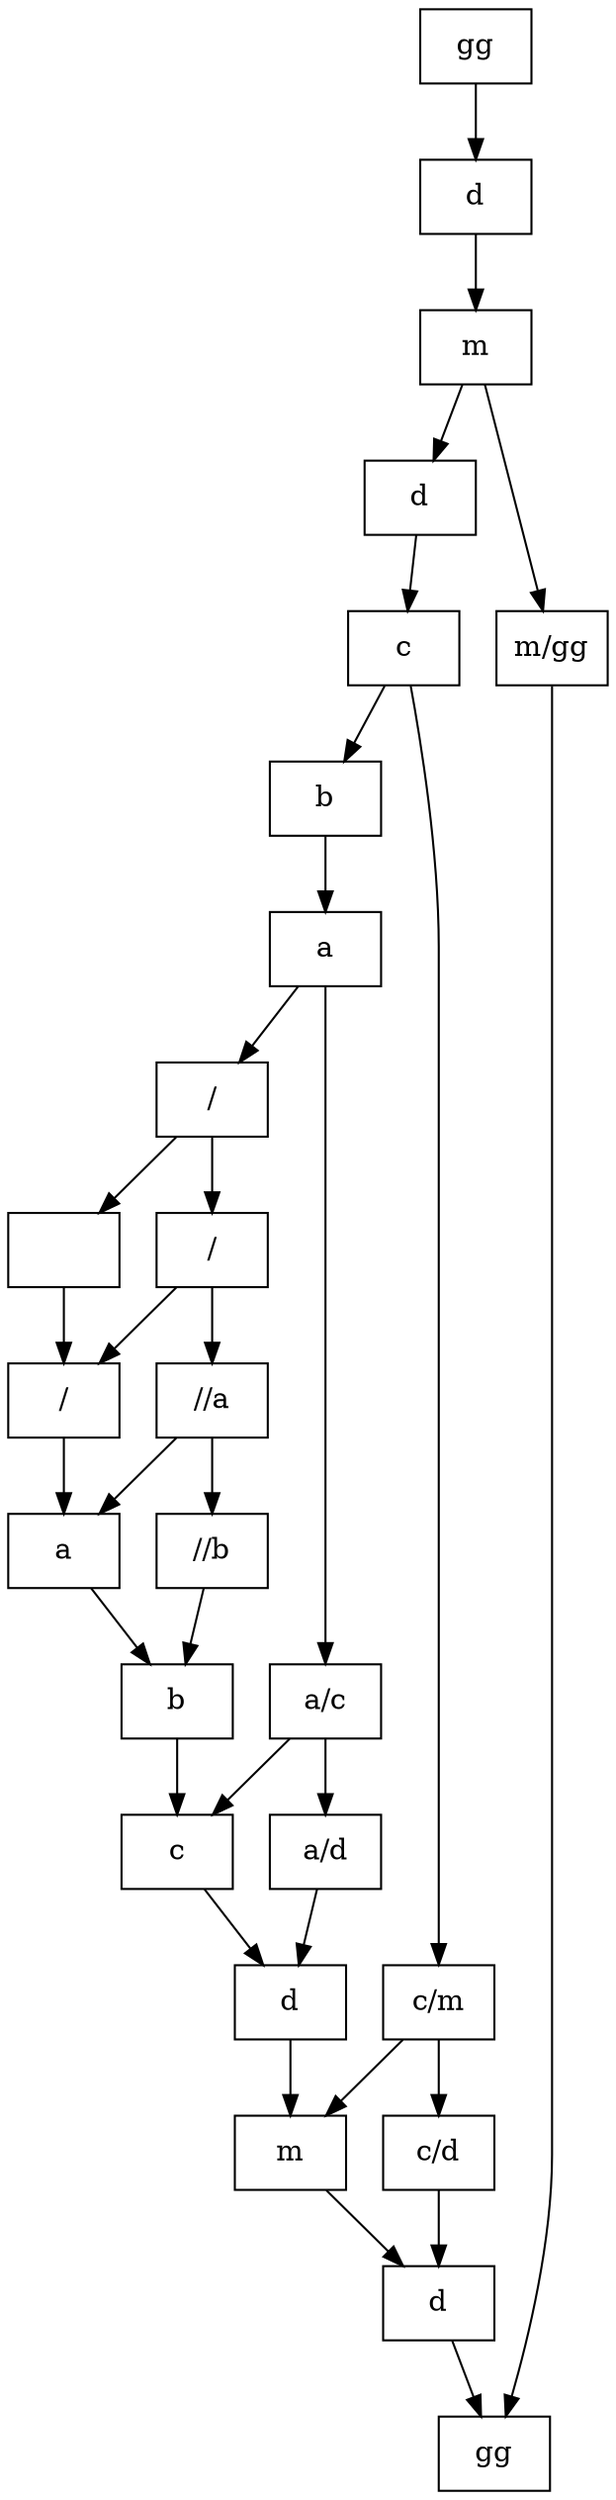 digraph G{
node [shape= record] 
00[label=" " pos="0,0!"];
00->10
10[label="/ " pos="3,0!"];
10->20
20[label="a " pos="6,0!"];
20->30
30[label="b " pos="9,0!"];
30->40
40[label="c " pos="12,0!"];
40->50
50[label="d " pos="15,0!"];
50->60
60[label="m " pos="18,0!"];
60->70
70[label="d " pos="21,0!"];
70->80
80[label="gg " pos="24,0!"];
01[label="/ " pos="0,-1!"];
01->00
01->11
11[label="/ " pos="3,-1!"];
11->10
11->21
21[label="//a " pos="6,-1!"];
21->20
21->31
31[label="//b " pos="9,-1!"];
31->30
02[label="a " pos="0,-2!"];
02->01
02->42
42[label="a/c " pos="12,-2!"];
42->40
42->52
52[label="a/d " pos="15,-2!"];
52->50
03[label="b " pos="0,-3!"];
03->02
04[label="c " pos="0,-4!"];
04->03
04->64
64[label="c/m " pos="18,-4!"];
64->60
64->74
74[label="c/d " pos="21,-4!"];
74->70
05[label="d " pos="0,-5!"];
05->04
06[label="m " pos="0,-6!"];
06->05
06->86
86[label="m/gg " pos="24,-6!"];
86->80
07[label="d " pos="0,-7!"];
07->06
08[label="gg " pos="0,-8!"];
08->07
}